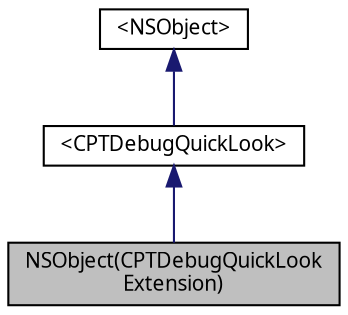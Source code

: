 digraph "NSObject(CPTDebugQuickLookExtension)"
{
 // LATEX_PDF_SIZE
  bgcolor="transparent";
  edge [fontname="Lucinda Grande",fontsize="10",labelfontname="Lucinda Grande",labelfontsize="10"];
  node [fontname="Lucinda Grande",fontsize="10",shape=record];
  Node1 [label="NSObject(CPTDebugQuickLook\lExtension)",height=0.2,width=0.4,color="black", fillcolor="grey75", style="filled", fontcolor="black",tooltip="Debugging extensions to NSObject."];
  Node2 -> Node1 [dir="back",color="midnightblue",fontsize="10",style="solid",fontname="Lucinda Grande"];
  Node2 [label="\<CPTDebugQuickLook\>",height=0.2,width=0.4,color="black",URL="$protocol_c_p_t_debug_quick_look-p.html",tooltip="Methods used to show QuickLook previews of objects in the Xcode debugger and Swift playgrounds."];
  Node3 -> Node2 [dir="back",color="midnightblue",fontsize="10",style="solid",fontname="Lucinda Grande"];
  Node3 [label="\<NSObject\>",height=0.2,width=0.4,color="black",URL="/Users/eskroch/Projects/Core Plot/documentation/doxygen/doxygen-cocoa-touch-tags.xml$https://developer.apple.com/library/ios/.html#documentation/Cocoa/Reference/Foundation/Protocols/NSObject_Protocol/Reference/NSObject",tooltip=" "];
}
